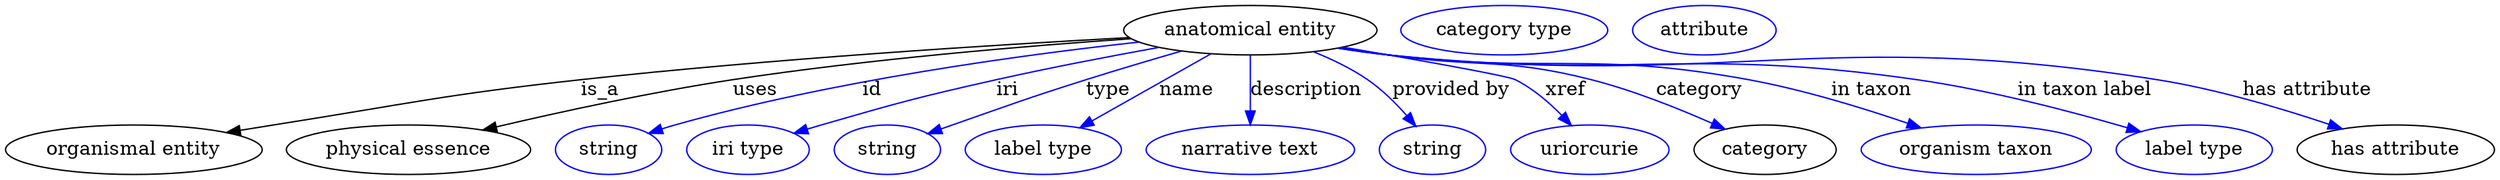 digraph {
	graph [bb="0,0,1803.4,123"];
	node [label="\N"];
	"anatomical entity"	[height=0.5,
		label="anatomical entity",
		pos="901.94,105",
		width=2.5456];
	"organismal entity"	[height=0.5,
		pos="92.942,18",
		width=2.5817];
	"anatomical entity" -> "organismal entity"	[label=is_a,
		lp="430.94,61.5",
		pos="e,160.4,30.415 814.14,99.663 716.85,94.392 555.4,84.264 416.94,69 317.79,58.069 293.48,51.533 194.94,36 187,34.748 178.71,33.414 \
170.45,32.064"];
	"physical essence"	[height=0.5,
		pos="291.94,18",
		width=2.4553];
	"anatomical entity" -> "physical essence"	[label=uses,
		lp="543.44,61.5",
		pos="e,345.75,32.318 815.58,98.81 739.35,93.546 625.36,84.01 526.94,69 468.43,60.075 402.57,45.681 355.5,34.624"];
	id	[color=blue,
		height=0.5,
		label=string,
		pos="436.94,18",
		width=1.0652];
	"anatomical entity" -> id	[color=blue,
		label=id,
		lp="627.94,61.5",
		pos="e,465.94,29.948 821.2,96.357 736.32,87.047 599.46,68.402 484.94,36 481.84,35.121 478.64,34.148 475.44,33.124",
		style=solid];
	iri	[color=blue,
		height=0.5,
		label="iri type",
		pos="537.94,18",
		width=1.2277];
	"anatomical entity" -> iri	[color=blue,
		label=iri,
		lp="725.94,61.5",
		pos="e,571.57,29.865 835.72,92.53 800.6,86.164 756.8,77.773 717.94,69 661.47,56.251 647.57,52.03 591.94,36 588.43,34.988 584.8,33.911 \
581.16,32.81",
		style=solid];
	type	[color=blue,
		height=0.5,
		label=string,
		pos="638.94,18",
		width=1.0652];
	"anatomical entity" -> type	[color=blue,
		label=type,
		lp="798.94,61.5",
		pos="e,668.24,29.697 852.01,89.818 830.67,83.627 805.52,76.158 782.94,69 739.53,55.239 728.91,51.079 685.94,36 683.26,35.057 680.49,34.077 \
677.7,33.084",
		style=solid];
	name	[color=blue,
		height=0.5,
		label="label type",
		pos="751.94,18",
		width=1.5707];
	"anatomical entity" -> name	[color=blue,
		label=name,
		lp="855.94,61.5",
		pos="e,778.39,33.988 873.37,87.812 848.89,73.938 813.52,53.896 787.27,39.017",
		style=solid];
	description	[color=blue,
		height=0.5,
		label="narrative text",
		pos="901.94,18",
		width=2.0943];
	"anatomical entity" -> description	[color=blue,
		label=description,
		lp="942.44,61.5",
		pos="e,901.94,36.175 901.94,86.799 901.94,75.163 901.94,59.548 901.94,46.237",
		style=solid];
	"provided by"	[color=blue,
		height=0.5,
		label=string,
		pos="1033.9,18",
		width=1.0652];
	"anatomical entity" -> "provided by"	[color=blue,
		label="provided by",
		lp="1047.4,61.5",
		pos="e,1021.8,35.129 947.89,89.218 961.1,83.897 975.12,77.151 986.94,69 997.41,61.784 1007.3,51.893 1015.3,42.813",
		style=solid];
	xref	[color=blue,
		height=0.5,
		label=uriorcurie,
		pos="1147.9,18",
		width=1.5887];
	"anatomical entity" -> xref	[color=blue,
		label=xref,
		lp="1130.4,61.5",
		pos="e,1134.6,35.567 968.93,92.7 1022,83.6 1088.2,71.869 1093.9,69 1106.6,62.688 1118.4,52.513 1127.7,42.985",
		style=solid];
	category	[height=0.5,
		pos="1274.9,18",
		width=1.4263];
	"anatomical entity" -> category	[color=blue,
		label=category,
		lp="1227.4,61.5",
		pos="e,1246.1,32.9 967.5,92.407 978.96,90.507 990.79,88.63 1001.9,87 1067.1,77.482 1085.2,85.272 1148.9,69 1179.3,61.244 1212.2,48.008 \
1236.8,37.102",
		style=solid];
	"in taxon"	[color=blue,
		height=0.5,
		label="organism taxon",
		pos="1427.9,18",
		width=2.3109];
	"anatomical entity" -> "in taxon"	[color=blue,
		label="in taxon",
		lp="1351.9,61.5",
		pos="e,1387.9,33.918 966.09,92.124 977.98,90.199 990.31,88.386 1001.9,87 1117.4,73.239 1148.6,89.994 1262.9,69 1302.4,61.752 1345.8,48.373 \
1378.2,37.278",
		style=solid];
	"in taxon label"	[color=blue,
		height=0.5,
		label="label type",
		pos="1585.9,18",
		width=1.5707];
	"anatomical entity" -> "in taxon label"	[color=blue,
		label="in taxon label",
		lp="1506.4,61.5",
		pos="e,1547.1,31.129 965.53,92 977.59,90.063 990.12,88.277 1001.9,87 1171.4,68.686 1216.3,93.345 1384.9,69 1437.8,61.375 1496.9,45.785 \
1537.3,34.028",
		style=solid];
	"has attribute"	[height=0.5,
		pos="1731.9,18",
		width=1.9859];
	"anatomical entity" -> "has attribute"	[color=blue,
		label="has attribute",
		lp="1667.9,61.5",
		pos="e,1693.1,33.258 965.25,91.902 977.39,89.961 990.03,88.2 1001.9,87 1248.4,62.187 1314.3,107.68 1558.9,69 1601.8,62.222 1649,48.096 \
1683.3,36.582",
		style=solid];
	"named thing_category"	[color=blue,
		height=0.5,
		label="category type",
		pos="1085.9,105",
		width=2.0762];
	"organismal entity_has attribute"	[color=blue,
		height=0.5,
		label=attribute,
		pos="1230.9,105",
		width=1.4443];
}
